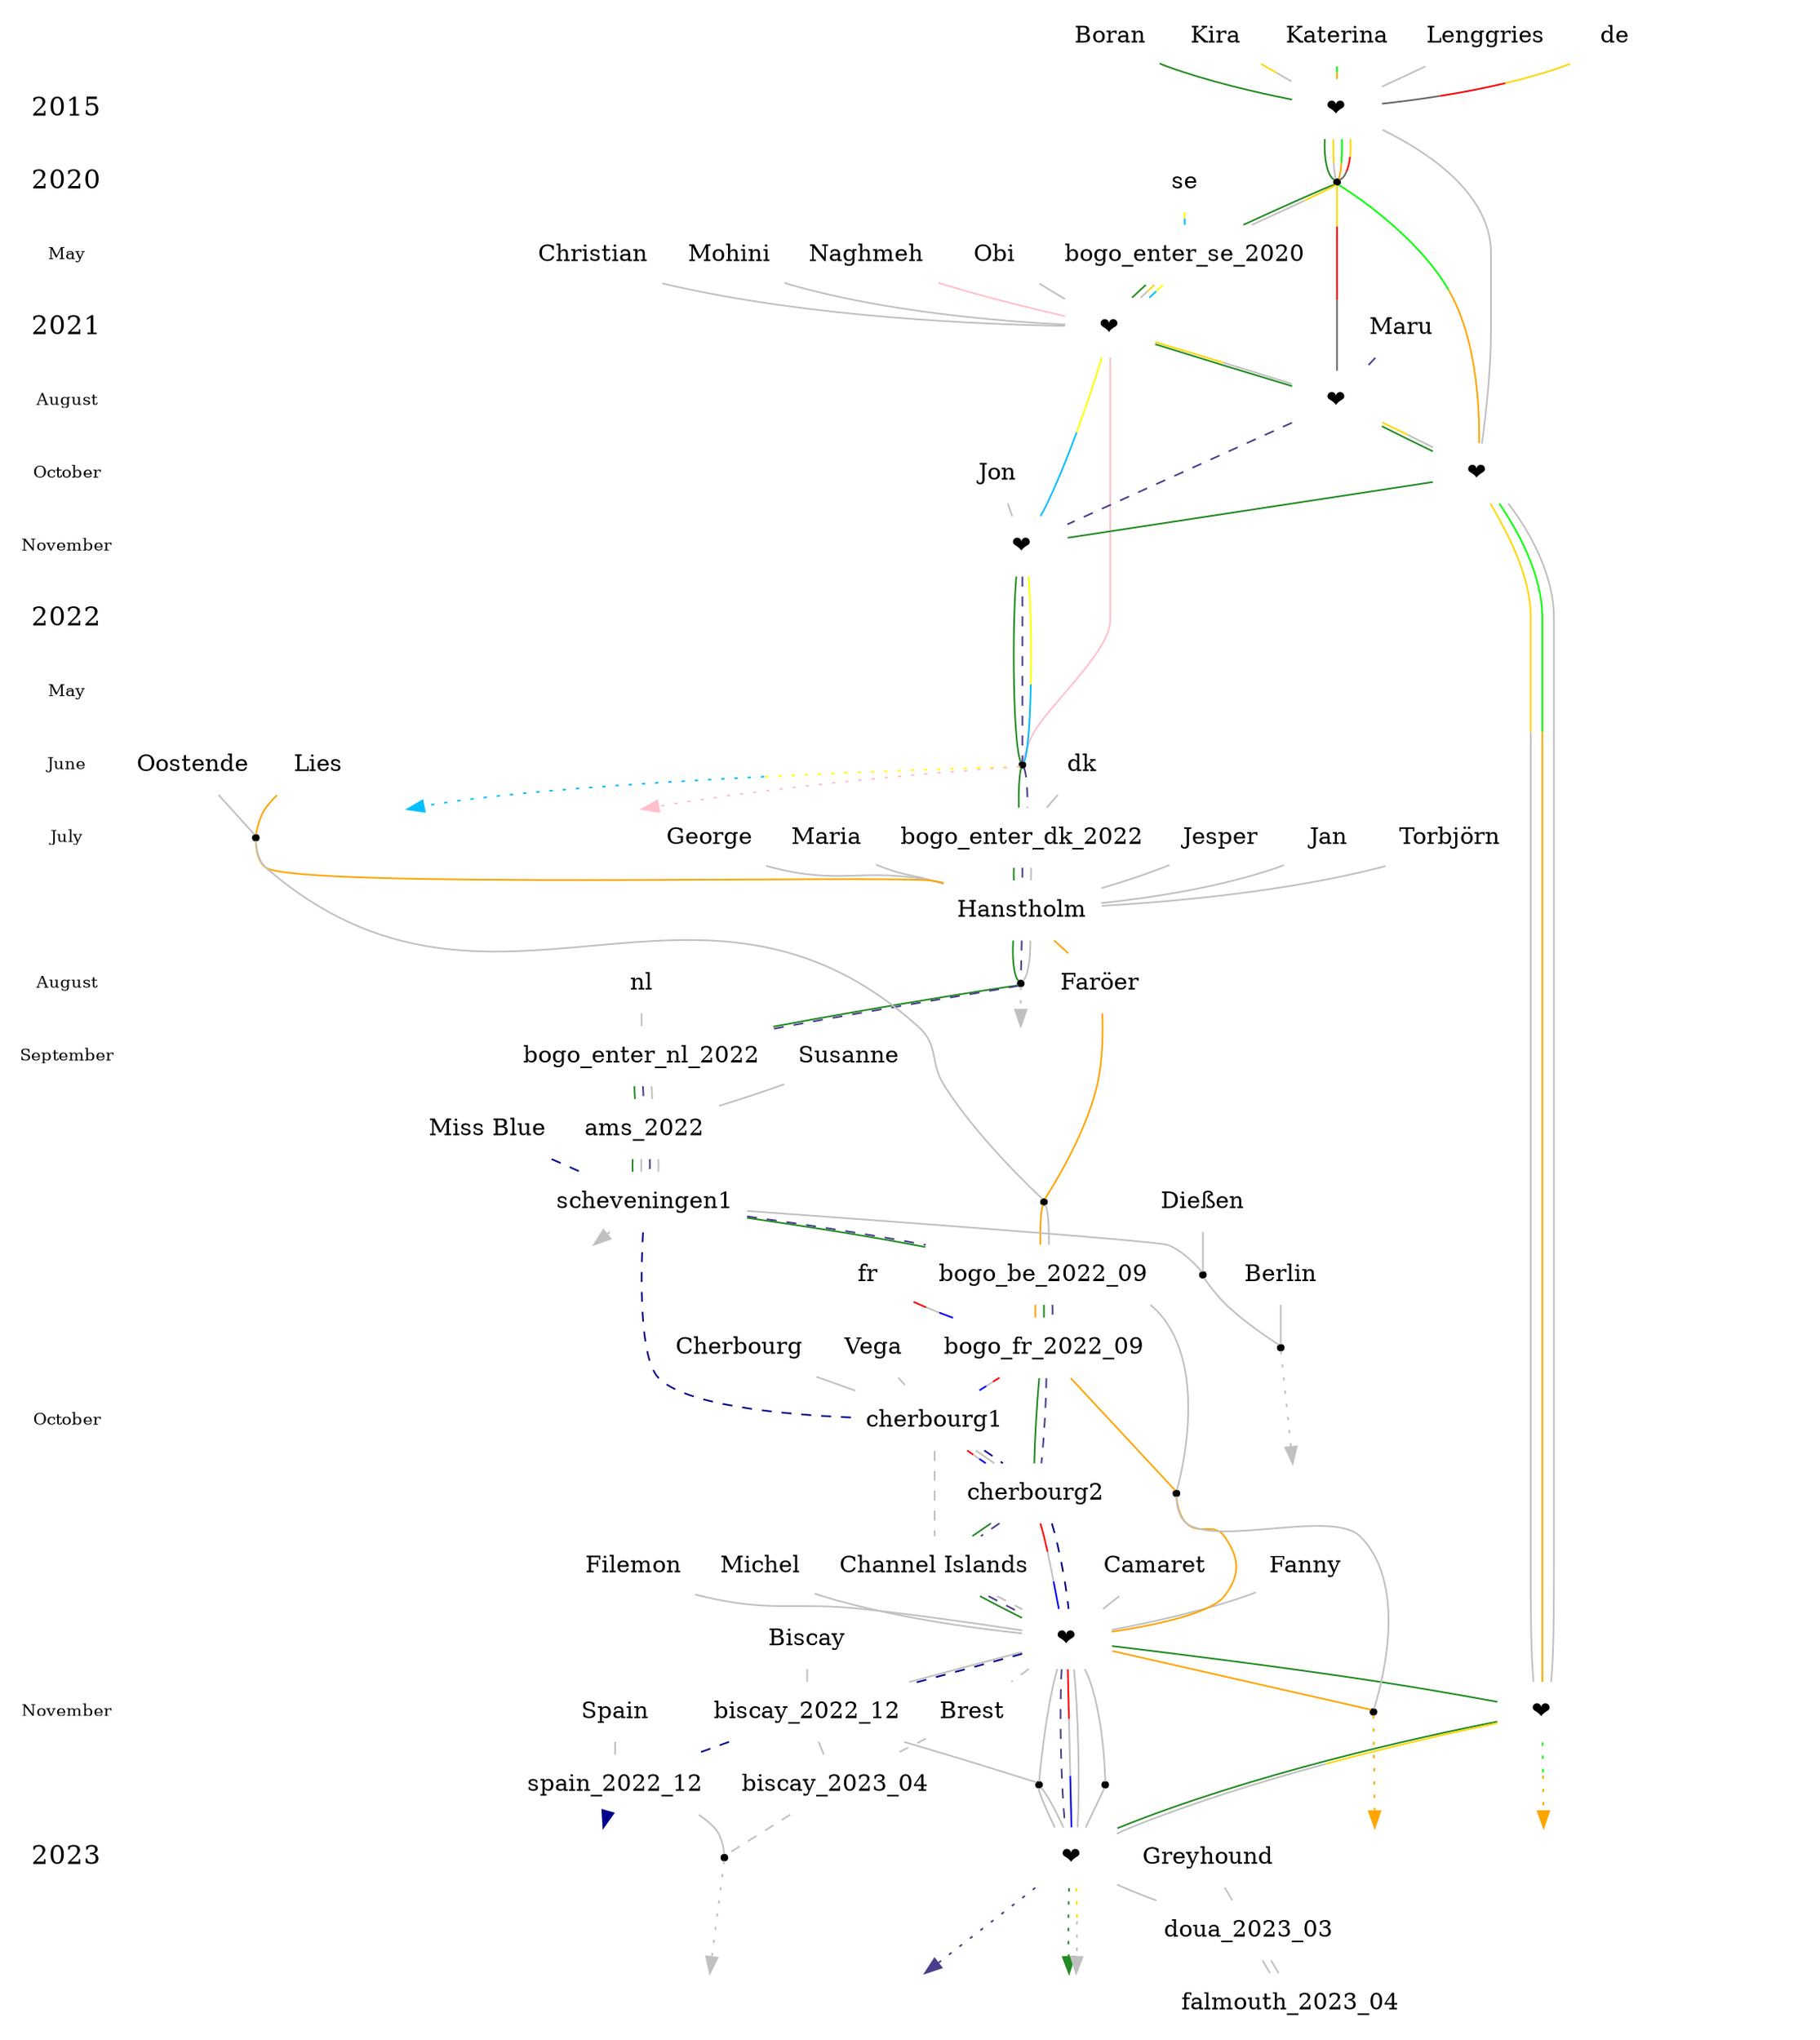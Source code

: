 digraph <Timelines> {

ranksep=0.1
nodesep=0.1
node [shape=none tooltip=""]

#
# Time
#
{
node [fontsize=10]
{ node [label=May]
<2020_05> <2022_05>
}
{ node [label=June]
<2022_06>
}
{ node [label=July]
<2022_07>
}
{ node [label=August]
<2021_08> <2022_08>
}
{ node [label=September]
<2022_09>
}
{ node [label=October]
<2021_10> <2022_10>
}
{ node [label=November]
<2021_11> <2022_11>
}
edge [style=invis]
node[fontsize=16]
2015 -> 2020 -> <2020_05> -> 2021 -> <2021_08> -> <2021_10> -> <2021_11> -> 2022 -> <2022_05> -> <2022_06> -> <2022_07> -> <2022_08> -> <2022_09> -> <2022_10> -> <2022_11> -> 2023
}

#
# People - Entities
#
Jon
Obi
Christian
Mohini
Naghmeh
Jesper
Jan
Torbjörn
George
Maria
Fanny
Filemon
Michel

#
# Location - Entities
#
se
dk
nl
fr
Biscay
Cherbourg
Brest
Berlin

#
# Events (Time+Space intersections)
#
haho_2022 [label=Hanstholm]
chis_2022 [label="Channel Islands"]
faro [label=Faröer]


#
# invisibles
#
{ node [style=invis]
de_future se_future dk_future nl_future maru_future katr_future naghmeh_future 
}

# Unions
{
node [label="❤️" ]
len_2015 bogo_se bogo_purch_maru lenggries_2021_10 bogo_simris camaret_2022_10 camaret_2023_01 lenggries_2022_11
}

# Separations / Neutral
{
node [
    shape=point
    #label=" "
    ] 
bogo_exit_de_2020 bogo_exit_se_2022 bogo_exit_dk_2022 ostn_2021 re1_ostn re2_ostn re3_ostn re1_diessen susanne_berlin_2023 camaret_2022_12 fanny_pt spain_2023_04
}

#
# Timelines from here
#

edge [color=grey] # default edge color grey to recognize all which are not styled explicitly
edge [arrowhead=none]   # timelines have not arrowhead in all of their sections, except for the very last one (pointing to the future)


  lies [class=global_type_lies label=Lies]
{ edge [class=global_type_lies color=orange]
  lies -> ostn_2021 -> haho_2022 -> faro -> re1_ostn -> bogo_be_2022_09 -> bogo_fr_2022_09 -> re2_ostn -> camaret_2022_10
->re3_ostn
edge [style=dotted arrowhead="" minlen=2] node [style=invis]
  re3_ostn -> lies_future
}

  bogo [class=global_type_bogo label=Boran]
{ edge [class=global_type_bogo color=forestgreen] 
  bogo -> len_2015 -> bogo_exit_de_2020 -> bogo_enter_se_2020 -> bogo_se -> bogo_purch_maru -> lenggries_2021_10 -> bogo_simris -> bogo_exit_se_2022 -> bogo_enter_dk_2022 -> haho_2022 -> bogo_exit_dk_2022 -> bogo_enter_nl_2022 -> ams_2022 -> scheveningen1 -> bogo_be_2022_09 -> bogo_fr_2022_09 -> cherbourg2 -> chis_2022 -> camaret_2022_10 -> lenggries_2022_11
->camaret_2023_01
edge [style=dotted arrowhead="" minlen=2] node [style=invis]
  camaret_2023_01 -> bogo_future
}

  Susanne [class=global_type_sushoe]
{ edge    [class=global_type_sushoe]
  Susanne -> ams_2022 -> scheveningen1 -> re1_diessen
->susanne_berlin_2023
edge [style=dotted arrowhead="" minlen=2] node [style=invis]
  susanne_berlin_2023 -> susanne_future
}

  Berlin -> susanne_berlin_2023

  Dießen -> re1_diessen

  kira [class=global_type_kira label=Kira]
{ edge [class=global_type_kira color="gold;0.5:silver"]
  kira -> len_2015 -> bogo_exit_de_2020 -> bogo_enter_se_2020 -> bogo_se -> bogo_purch_maru -> lenggries_2021_10 -> lenggries_2022_11
->camaret_2023_01
edge [style=dotted arrowhead="" minlen=2] node [style=invis]
  camaret_2023_01 -> bogo_future
}

  katr [class=global_type_katr label=Katerina]
{ edge [class=global_type_katr color="green;0.5:orange"]
  katr -> len_2015 -> bogo_exit_de_2020 -> lenggries_2021_10
->lenggries_2022_11
edge [style=dotted arrowhead="" minlen=2] node [style=invis]
  lenggries_2022_11 -> katr_future
}

 Lenggries [class=global_type_lenggries]
{ edge [class=global_type_lenggries ]
  Lenggries -> len_2015 -> lenggries_2021_10 -> lenggries_2022_11
}

{Mohini Christian Obi} -> bogo_se

Jon -> bogo_simris

{ edge [color=pink class=global_type_naghmeh]
  Naghmeh -> bogo_se
->bogo_exit_se_2022
  bogo_exit_se_2022 -> naghmeh_future [style=dotted arrowhead=""]
}

{Maria George Jesper Jan Torbjörn} -> haho_2022

Fanny -> camaret_2022_10 -> fanny_pt -> camaret_2023_01

  maru [class=global_type_maru label=Maru]
{ edge [class=global_type_maru color=darkslateblue style=dashed ]
  maru -> bogo_purch_maru -> bogo_simris -> bogo_exit_se_2022 -> bogo_enter_dk_2022 -> haho_2022 -> bogo_exit_dk_2022 -> bogo_enter_nl_2022 -> ams_2022 -> scheveningen1 -> bogo_be_2022_09 -> bogo_fr_2022_09 -> cherbourg2 -> chis_2022 ->camaret_2022_10
->camaret_2023_01
edge [style=dotted arrowhead="" minlen=2] node [style=invis]
  camaret_2023_01 -> maru_future
}

    de [class=global_type_de]
{ edge [class=global_type_de color="gold;0.33:red;0.33:grey40;0.33"]
  de -> len_2015 -> bogo_exit_de_2020 -> bogo_purch_maru
}

# SE timeline
{ edge [color="yellow;0.5:deepskyblue"]
  se -> bogo_enter_se_2020 -> bogo_se -> bogo_simris
->bogo_exit_se_2022
  bogo_exit_se_2022 -> se_future [style=dotted arrowhead=""]
}

# DK timeline
{
dk -> bogo_enter_dk_2022 -> haho_2022 -> bogo_exit_dk_2022
bogo_exit_dk_2022 -> dk_future [style=dotted arrowhead=""]
}

# NL timeline
{
nl -> bogo_enter_nl_2022 -> ams_2022 -> scheveningen1
scheveningen1 -> nl_future [style=dotted arrowhead=""]
}

# FR timeline
{ edge [color="red;0.33:silver;0.33:blue;0.33"]
fr -> bogo_fr_2022_09 -> cherbourg1 -> cherbourg2 -> camaret_2022_10 -> camaret_2023_01 
}

  Filemon [class=global_type_filemon]
{ edge [class=global_type_filemon]
  Filemon -> camaret_2022_10 -> biscay_2022_12 -> camaret_2022_12 -> camaret_2023_01 -> doua_2023_03 -> falmouth_2023_04
}

 Greyhound [class=global_type_greyhound]
{ edge [class=global_type_greyhound]
  Greyhound -> doua_2023_03 -> falmouth_2023_04
}

Michel -> camaret_2022_10 -> camaret_2023_01

  ostn [class=global_type_ostn label=Oostende]
{ edge[ class=global_type_ostn]
  ostn -> ostn_2021 -> re1_ostn -> bogo_be_2022_09 -> re2_ostn -> re3_ostn
}

 Camaret [class=global_type_camaret]
{ edge   [class=global_type_camaret]
Camaret -> camaret_2022_10 -> camaret_2022_12 -> camaret_2023_01
}

Cherbourg -> cherbourg1 -> cherbourg2

  Biscay [class=global_type_biscay]
{ edge   [class=global_type_biscay]
  Biscay -> biscay_2022_12 -> biscay_2023_04
}

miss_blue [class=global_type_missblue label="Miss Blue"]
{ edge    [class=global_type_missblue color=darkblue style=dashed]
  miss_blue -> scheveningen1 -> cherbourg1 -> cherbourg2 -> camaret_2022_10 -> biscay_2022_12
->spain_2022_12
edge [style=dotted arrowhead=""] node [style=invis]
  spain_2022_12 -> miss_blue_future 
}

  Spain [class=global_type_spain]
{ edge  [class=global_type_spain]
  Spain -> spain_2022_12 -> spain_2023_04
}

  Vega [class=global_type_vega]
{ edge [class=global_type_vega color=silver style=dashed]
  Vega -> cherbourg1 -> chis_2022 -> camaret_2022_10 -> Brest -> biscay_2023_04 -> spain_2023_04
edge [style=dotted arrowhead="" minlen=2] node [style=invis]
  spain_2023_04 -> vega_future 
}

# Time anchors (not every event needs to be anchored)
#
{rank=same <2020_05> bogo_enter_se_2020}
{rank=same <2021_10> lenggries_2021_10 }
{rank=same <2021_11> bogo_simris }
{rank=same <2022_06> bogo_exit_se_2022}
{rank=same <2022_07> bogo_enter_dk_2022}
{rank=same <2022_08> bogo_exit_dk_2022}
{rank=same <2022_09> bogo_enter_nl_2022}
{rank=same <2022_11> lenggries_2022_11}
{rank=same 2023 camaret_2023_01}

}